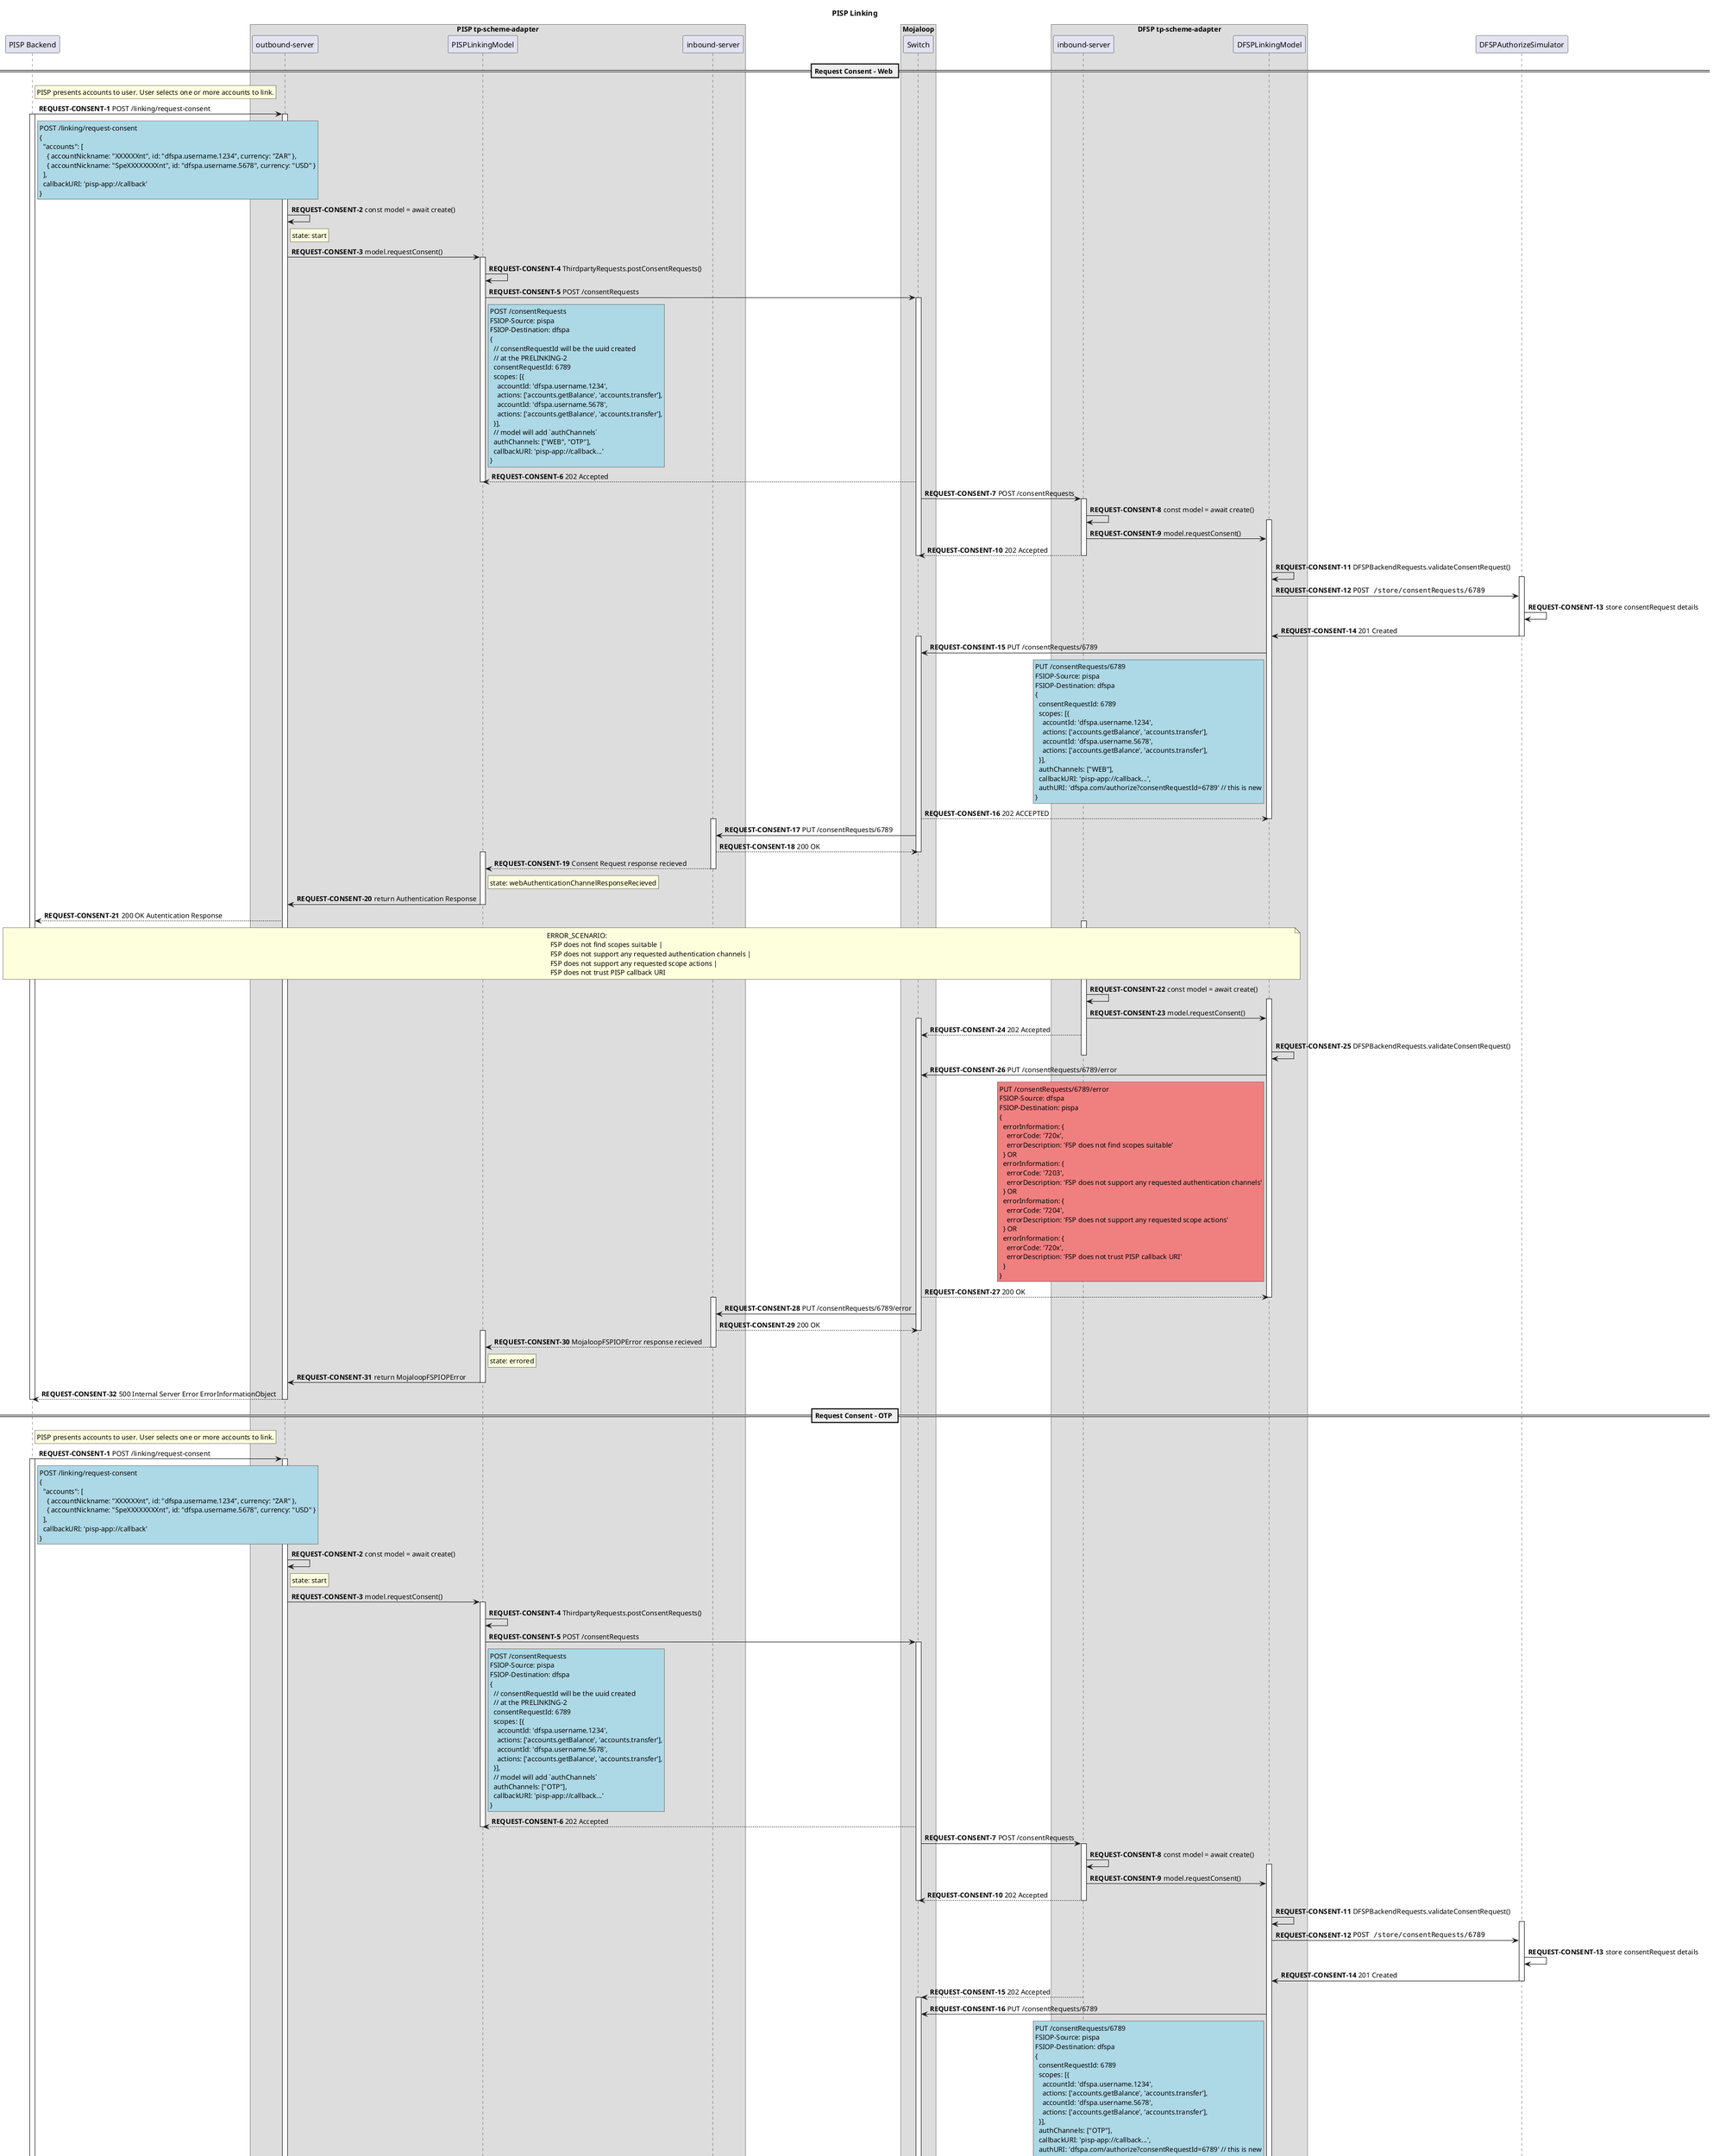 @startuml

title PISP Linking

participant "PISP Backend" as PISP
box "PISP tp-scheme-adapter"
  participant "outbound-server" as PISP_TP_OUT
  participant "PISPLinkingModel" as PISP_LM
  participant "inbound-server" as PISP_TP_IN
end box
box "Mojaloop"
    participant Switch
end box
box "DFSP tp-scheme-adapter"
  participant "inbound-server" as DFSP_TP_IN
  participant "DFSPLinkingModel" as DFSP_LM
end box
participant DFSPAuthorizeSimulator

== Request Consent - Web ==
autonumber 1 "<b>REQUEST-CONSENT-#</b>"
rnote right of PISP
PISP presents accounts to user. User selects one or more accounts to link.
end note
PISP -> PISP_TP_OUT: POST /linking/request-consent
rnote right of PISP #LightBlue
POST /linking/request-consent
{
  "accounts": [
    { accountNickname: "XXXXXXnt", id: "dfspa.username.1234", currency: "ZAR" },
    { accountNickname: "SpeXXXXXXXXnt", id: "dfspa.username.5678", currency: "USD" }
  ],
  callbackURI: 'pisp-app://callback'
}
end note


activate PISP
activate PISP_TP_OUT

PISP_TP_OUT -> PISP_TP_OUT: const model = await create()
rnote right of PISP_TP_OUT: state: start
PISP_TP_OUT -> PISP_LM: model.requestConsent()

activate PISP_LM

PISP_LM -> PISP_LM: ThirdpartyRequests.postConsentRequests()
PISP_LM -> Switch: POST /consentRequests
rnote right of PISP_LM #LightBlue
POST /consentRequests
FSIOP-Source: pispa
FSIOP-Destination: dfspa
{
  // consentRequestId will be the uuid created
  // at the PRELINKING-2
  consentRequestId: 6789
  scopes: [{
    accountId: 'dfspa.username.1234',
    actions: ['accounts.getBalance', 'accounts.transfer'],
    accountId: 'dfspa.username.5678',
    actions: ['accounts.getBalance', 'accounts.transfer'],
  }],
  // model will add `authChannels`
  authChannels: ["WEB", "OTP"],
  callbackURI: 'pisp-app://callback...'
}
end note

activate Switch
Switch --> PISP_LM: 202 Accepted
deactivate PISP_LM
Switch -> DFSP_TP_IN: POST /consentRequests
activate DFSP_TP_IN

DFSP_TP_IN -> DFSP_TP_IN: const model = await create()
activate DFSP_LM
DFSP_TP_IN -> DFSP_LM: model.requestConsent()
DFSP_TP_IN --> Switch: 202 Accepted
deactivate Switch
deactivate DFSP_TP_IN
DFSP_LM -> DFSP_LM: DFSPBackendRequests.validateConsentRequest()
activate DFSPAuthorizeSimulator
DFSP_LM -> DFSPAuthorizeSimulator: ""POST /store/consentRequests/6789""
DFSPAuthorizeSimulator -> DFSPAuthorizeSimulator: store consentRequest details
DFSPAuthorizeSimulator -> DFSP_LM: 201 Created
deactivate DFSPAuthorizeSimulator

activate Switch
DFSP_LM -> Switch: PUT /consentRequests/6789

rnote left of DFSP_LM #LightBlue
PUT /consentRequests/6789
FSIOP-Source: pispa
FSIOP-Destination: dfspa
{
  consentRequestId: 6789
  scopes: [{
    accountId: 'dfspa.username.1234',
    actions: ['accounts.getBalance', 'accounts.transfer'],
    accountId: 'dfspa.username.5678',
    actions: ['accounts.getBalance', 'accounts.transfer'],
  }],
  authChannels: ["WEB"],
  callbackURI: 'pisp-app://callback...',
  authURI: 'dfspa.com/authorize?consentRequestId=6789' // this is new
}
end note
Switch --> DFSP_LM: 202 ACCEPTED
deactivate DFSP_LM
activate PISP_TP_IN
Switch ->  PISP_TP_IN: PUT /consentRequests/6789
PISP_TP_IN --> Switch: 200 OK
deactivate Switch
activate PISP_LM
PISP_TP_IN --> PISP_LM: Consent Request response recieved
rnote right of PISP_LM: state: webAuthenticationChannelResponseRecieved
deactivate PISP_TP_IN
PISP_LM -> PISP_TP_OUT: return Authentication Response
deactivate PISP_LM
PISP_TP_OUT --> PISP: 200 OK Autentication Response

note over PISP, DFSP_LM
  ERROR_SCENARIO:
    FSP does not find scopes suitable |
    FSP does not support any requested authentication channels |
    FSP does not support any requested scope actions |
    FSP does not trust PISP callback URI
end note

activate DFSP_TP_IN
DFSP_TP_IN -> DFSP_TP_IN: const model = await create()
activate DFSP_LM
DFSP_TP_IN -> DFSP_LM: model.requestConsent()
activate Switch
DFSP_TP_IN --> Switch: 202 Accepted
DFSP_LM -> DFSP_LM: DFSPBackendRequests.validateConsentRequest()

deactivate DFSP_TP_IN
DFSP_LM -> Switch: PUT /consentRequests/6789/error

rnote left of DFSP_LM #LightCoral
PUT /consentRequests/6789/error
FSIOP-Source: dfspa
FSIOP-Destination: pispa
{
  errorInformation: {
    errorCode: '720x',
    errorDescription: 'FSP does not find scopes suitable'
  } OR
  errorInformation: {
    errorCode: '7203',
    errorDescription: 'FSP does not support any requested authentication channels'
  } OR
  errorInformation: {
    errorCode: '7204',
    errorDescription: 'FSP does not support any requested scope actions'
  } OR
  errorInformation: {
    errorCode: '720x',
    errorDescription: 'FSP does not trust PISP callback URI'
  }
}
end note
Switch --> DFSP_LM: 200 OK
deactivate DFSP_LM
activate PISP_TP_IN
deactivate DFSP_LM
Switch ->  PISP_TP_IN: PUT /consentRequests/6789/error
PISP_TP_IN --> Switch: 200 OK
deactivate Switch
activate PISP_LM
PISP_TP_IN --> PISP_LM: MojaloopFSPIOPError response recieved
rnote right of PISP_LM: state: errored
deactivate PISP_TP_IN
PISP_LM -> PISP_TP_OUT: return MojaloopFSPIOPError
deactivate PISP_LM
PISP_TP_OUT --> PISP: 500 Internal Server Error ErrorInformationObject
deactivate PISP_TP_OUT
deactivate PISP

== Request Consent - OTP ==
autonumber 1 "<b>REQUEST-CONSENT-#</b>"
rnote right of PISP
PISP presents accounts to user. User selects one or more accounts to link.
end note
PISP -> PISP_TP_OUT: POST /linking/request-consent
rnote right of PISP #LightBlue
POST /linking/request-consent
{
  "accounts": [
    { accountNickname: "XXXXXXnt", id: "dfspa.username.1234", currency: "ZAR" },
    { accountNickname: "SpeXXXXXXXXnt", id: "dfspa.username.5678", currency: "USD" }
  ],
  callbackURI: 'pisp-app://callback'
}
end note

activate PISP
activate PISP_TP_OUT

PISP_TP_OUT -> PISP_TP_OUT: const model = await create()
rnote right of PISP_TP_OUT: state: start
PISP_TP_OUT -> PISP_LM: model.requestConsent()

activate PISP_LM

PISP_LM -> PISP_LM: ThirdpartyRequests.postConsentRequests()
PISP_LM -> Switch: POST /consentRequests
rnote right of PISP_LM #LightBlue
POST /consentRequests
FSIOP-Source: pispa
FSIOP-Destination: dfspa
{
  // consentRequestId will be the uuid created
  // at the PRELINKING-2
  consentRequestId: 6789
  scopes: [{
    accountId: 'dfspa.username.1234',
    actions: ['accounts.getBalance', 'accounts.transfer'],
    accountId: 'dfspa.username.5678',
    actions: ['accounts.getBalance', 'accounts.transfer'],
  }],
  // model will add `authChannels`
  authChannels: ["OTP"],
  callbackURI: 'pisp-app://callback...'
}
end note

activate Switch
Switch --> PISP_LM: 202 Accepted
deactivate PISP_LM
Switch -> DFSP_TP_IN: POST /consentRequests
activate DFSP_TP_IN

DFSP_TP_IN -> DFSP_TP_IN: const model = await create()
activate DFSP_LM
DFSP_TP_IN -> DFSP_LM: model.requestConsent()
DFSP_TP_IN --> Switch: 202 Accepted
deactivate Switch
deactivate DFSP_TP_IN
DFSP_LM -> DFSP_LM: DFSPBackendRequests.validateConsentRequest()
activate DFSPAuthorizeSimulator
DFSP_LM -> DFSPAuthorizeSimulator: ""POST /store/consentRequests/6789""
DFSPAuthorizeSimulator -> DFSPAuthorizeSimulator: store consentRequest details
DFSPAuthorizeSimulator -> DFSP_LM: 201 Created
deactivate DFSPAuthorizeSimulator

DFSP_TP_IN --> Switch: 202 Accepted
deactivate DFSP_TP_IN


activate Switch
DFSP_LM -> Switch: PUT /consentRequests/6789

rnote left of DFSP_LM #LightBlue
PUT /consentRequests/6789
FSIOP-Source: pispa
FSIOP-Destination: dfspa
{
  consentRequestId: 6789
  scopes: [{
    accountId: 'dfspa.username.1234',
    actions: ['accounts.getBalance', 'accounts.transfer'],
    accountId: 'dfspa.username.5678',
    actions: ['accounts.getBalance', 'accounts.transfer'],
  }],
  authChannels: ["OTP"],
  callbackURI: 'pisp-app://callback...',
  authURI: 'dfspa.com/authorize?consentRequestId=6789' // this is new
}
end note
Switch --> DFSP_LM: 202 ACCEPTED
deactivate DFSP_LM
activate PISP_TP_IN
Switch ->  PISP_TP_IN: PUT /consentRequests/6789
PISP_TP_IN --> Switch: 200 OK
deactivate Switch
activate PISP_LM
PISP_TP_IN --> PISP_LM: Consent Request response recieved
rnote right of PISP_LM: state: OTPAuthenticationChannelResponseRecieved
deactivate PISP_TP_IN
PISP_LM -> PISP_TP_OUT: return Authentication Response
deactivate PISP_LM
PISP_TP_OUT --> PISP: 200 OK Autentication Response

note over PISP, DFSP_LM
  ERROR_SCENARIO:
    FSP does not find scopes suitable |
    FSP does not support any requested authentication channels |
    FSP does not support any requested scope actions |
    FSP does not trust PISP callback URI
end note

activate DFSP_TP_IN
DFSP_TP_IN -> DFSP_TP_IN: const model = await create()
activate DFSP_LM
DFSP_TP_IN -> DFSP_LM: model.requestConsent()
activate Switch
DFSP_TP_IN --> Switch: 202 Accepted
DFSP_LM -> DFSP_LM: DFSPBackendRequests.validateConsentRequest()

deactivate DFSP_TP_IN


DFSP_LM -> Switch: PUT /consentRequests/6789/error

rnote left of DFSP_LM #LightCoral
PUT /consentRequests/6789/error
FSIOP-Source: dfspa
FSIOP-Destination: pispa
{
  errorInformation: {
    errorCode: '720x',
    errorDescription: 'FSP does not find scopes suitable'
  } OR
  errorInformation: {
    errorCode: '7203',
    errorDescription: 'FSP does not support any requested authentication channels'
  } OR
  errorInformation: {
    errorCode: '7204',
    errorDescription: 'FSP does not support any requested scope actions'
  } OR
  errorInformation: {
    errorCode: '720x',
    errorDescription: 'FSP does not trust PISP callback URI'
  }
}
end note
Switch --> DFSP_LM: 200 OK
deactivate DFSP_LM
activate PISP_TP_IN
deactivate DFSP_LM
Switch ->  PISP_TP_IN: PUT /consentRequests/6789/error
PISP_TP_IN --> Switch: 200 OK
deactivate Switch
activate PISP_LM
PISP_TP_IN --> PISP_LM: MojaloopFSPIOPError response recieved
rnote right of PISP_LM: state: errored
deactivate PISP_TP_IN
PISP_LM -> PISP_TP_OUT: return MojaloopFSPIOPError
deactivate PISP_LM
PISP_TP_OUT --> PISP: 500 Internal Server Error ErrorInformationObject
deactivate PISP_TP_OUT
deactivate PISP

@enduml
